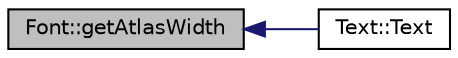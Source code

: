 digraph "Font::getAtlasWidth"
{
  edge [fontname="Helvetica",fontsize="10",labelfontname="Helvetica",labelfontsize="10"];
  node [fontname="Helvetica",fontsize="10",shape=record];
  rankdir="LR";
  Node1 [label="Font::getAtlasWidth",height=0.2,width=0.4,color="black", fillcolor="grey75", style="filled", fontcolor="black"];
  Node1 -> Node2 [dir="back",color="midnightblue",fontsize="10",style="solid",fontname="Helvetica"];
  Node2 [label="Text::Text",height=0.2,width=0.4,color="black", fillcolor="white", style="filled",URL="$class_text.html#ae77cabfcffef90b4a499f7c9f4f389ed"];
}
